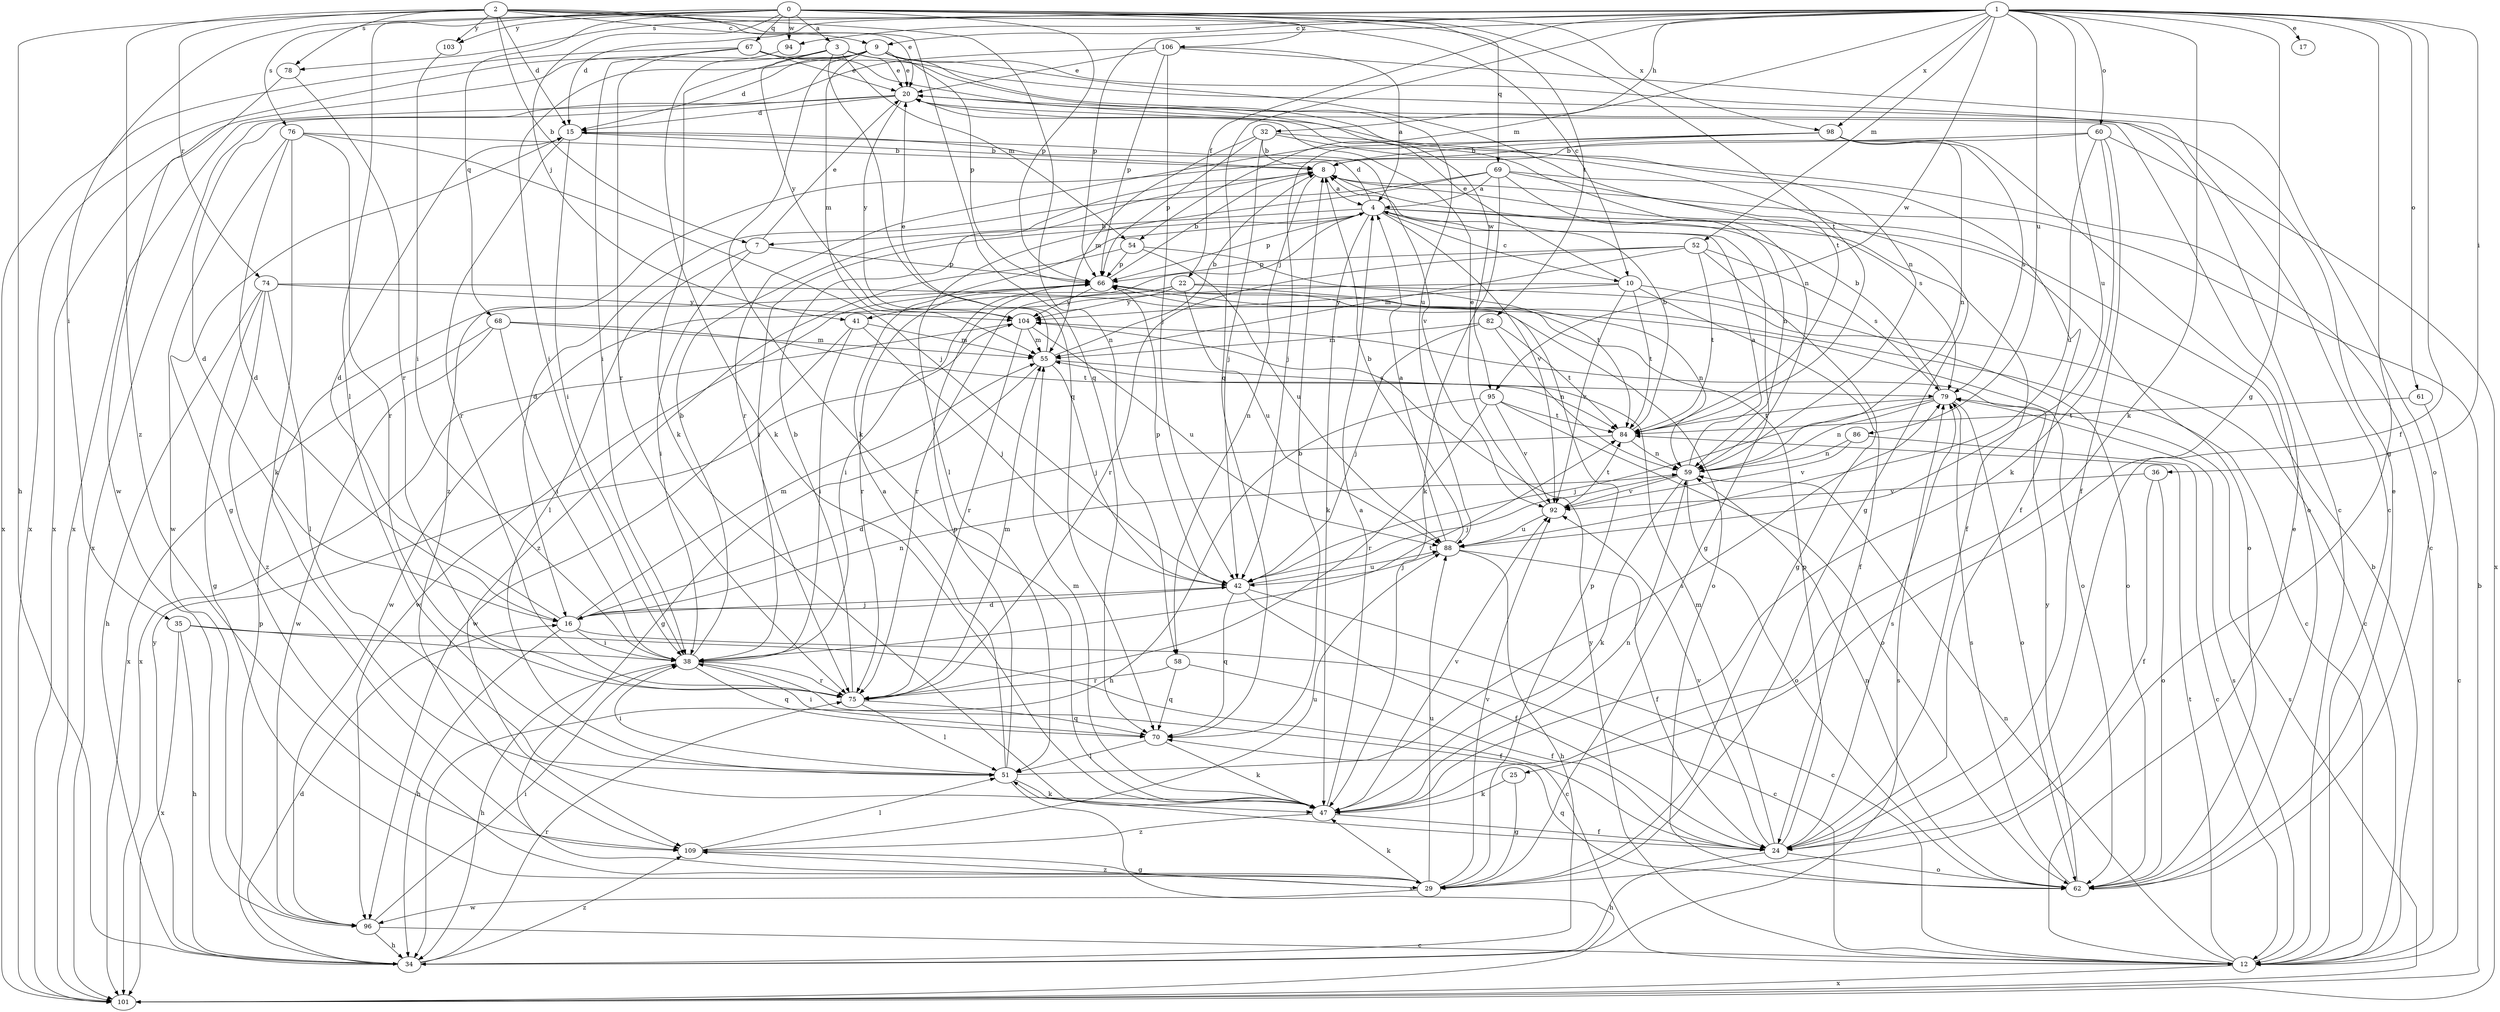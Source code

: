 strict digraph  {
0;
1;
2;
3;
4;
7;
8;
9;
10;
12;
15;
16;
17;
20;
22;
24;
25;
29;
32;
34;
35;
36;
38;
41;
42;
47;
51;
52;
54;
55;
58;
59;
60;
61;
62;
66;
67;
68;
69;
70;
74;
75;
76;
78;
79;
82;
84;
86;
88;
92;
94;
95;
96;
98;
101;
103;
104;
106;
109;
0 -> 3  [label=a];
0 -> 35  [label=i];
0 -> 41  [label=j];
0 -> 51  [label=l];
0 -> 66  [label=p];
0 -> 67  [label=q];
0 -> 68  [label=q];
0 -> 69  [label=q];
0 -> 76  [label=s];
0 -> 82  [label=t];
0 -> 84  [label=t];
0 -> 94  [label=w];
0 -> 98  [label=x];
0 -> 103  [label=y];
0 -> 106  [label=z];
1 -> 9  [label=c];
1 -> 15  [label=d];
1 -> 17  [label=e];
1 -> 22  [label=f];
1 -> 24  [label=f];
1 -> 25  [label=g];
1 -> 29  [label=g];
1 -> 32  [label=h];
1 -> 36  [label=i];
1 -> 47  [label=k];
1 -> 52  [label=m];
1 -> 54  [label=m];
1 -> 60  [label=o];
1 -> 61  [label=o];
1 -> 66  [label=p];
1 -> 70  [label=q];
1 -> 78  [label=s];
1 -> 86  [label=u];
1 -> 88  [label=u];
1 -> 94  [label=w];
1 -> 95  [label=w];
1 -> 98  [label=x];
2 -> 7  [label=b];
2 -> 9  [label=c];
2 -> 10  [label=c];
2 -> 15  [label=d];
2 -> 20  [label=e];
2 -> 34  [label=h];
2 -> 58  [label=n];
2 -> 70  [label=q];
2 -> 74  [label=r];
2 -> 78  [label=s];
2 -> 103  [label=y];
2 -> 109  [label=z];
3 -> 20  [label=e];
3 -> 47  [label=k];
3 -> 54  [label=m];
3 -> 70  [label=q];
3 -> 95  [label=w];
3 -> 101  [label=x];
3 -> 104  [label=y];
4 -> 7  [label=b];
4 -> 10  [label=c];
4 -> 15  [label=d];
4 -> 24  [label=f];
4 -> 29  [label=g];
4 -> 38  [label=i];
4 -> 41  [label=j];
4 -> 47  [label=k];
4 -> 62  [label=o];
4 -> 66  [label=p];
4 -> 92  [label=v];
7 -> 20  [label=e];
7 -> 38  [label=i];
7 -> 51  [label=l];
7 -> 66  [label=p];
8 -> 4  [label=a];
8 -> 58  [label=n];
9 -> 12  [label=c];
9 -> 15  [label=d];
9 -> 20  [label=e];
9 -> 38  [label=i];
9 -> 47  [label=k];
9 -> 55  [label=m];
9 -> 66  [label=p];
9 -> 84  [label=t];
9 -> 88  [label=u];
9 -> 101  [label=x];
10 -> 20  [label=e];
10 -> 24  [label=f];
10 -> 62  [label=o];
10 -> 84  [label=t];
10 -> 92  [label=v];
10 -> 96  [label=w];
10 -> 104  [label=y];
12 -> 8  [label=b];
12 -> 20  [label=e];
12 -> 59  [label=n];
12 -> 79  [label=s];
12 -> 84  [label=t];
12 -> 101  [label=x];
12 -> 104  [label=y];
15 -> 8  [label=b];
15 -> 29  [label=g];
15 -> 38  [label=i];
15 -> 75  [label=r];
15 -> 92  [label=v];
16 -> 12  [label=c];
16 -> 15  [label=d];
16 -> 34  [label=h];
16 -> 38  [label=i];
16 -> 42  [label=j];
16 -> 55  [label=m];
16 -> 59  [label=n];
20 -> 15  [label=d];
20 -> 16  [label=d];
20 -> 59  [label=n];
20 -> 101  [label=x];
20 -> 104  [label=y];
22 -> 12  [label=c];
22 -> 38  [label=i];
22 -> 59  [label=n];
22 -> 75  [label=r];
22 -> 88  [label=u];
22 -> 104  [label=y];
24 -> 34  [label=h];
24 -> 51  [label=l];
24 -> 55  [label=m];
24 -> 62  [label=o];
24 -> 66  [label=p];
24 -> 79  [label=s];
24 -> 92  [label=v];
25 -> 29  [label=g];
25 -> 47  [label=k];
29 -> 47  [label=k];
29 -> 66  [label=p];
29 -> 88  [label=u];
29 -> 92  [label=v];
29 -> 96  [label=w];
29 -> 109  [label=z];
32 -> 8  [label=b];
32 -> 12  [label=c];
32 -> 29  [label=g];
32 -> 42  [label=j];
32 -> 55  [label=m];
32 -> 66  [label=p];
34 -> 16  [label=d];
34 -> 66  [label=p];
34 -> 75  [label=r];
34 -> 79  [label=s];
34 -> 104  [label=y];
34 -> 109  [label=z];
35 -> 12  [label=c];
35 -> 34  [label=h];
35 -> 38  [label=i];
35 -> 101  [label=x];
36 -> 24  [label=f];
36 -> 62  [label=o];
36 -> 92  [label=v];
38 -> 8  [label=b];
38 -> 24  [label=f];
38 -> 34  [label=h];
38 -> 70  [label=q];
38 -> 75  [label=r];
38 -> 84  [label=t];
41 -> 38  [label=i];
41 -> 42  [label=j];
41 -> 55  [label=m];
41 -> 96  [label=w];
42 -> 12  [label=c];
42 -> 16  [label=d];
42 -> 24  [label=f];
42 -> 66  [label=p];
42 -> 70  [label=q];
42 -> 88  [label=u];
47 -> 4  [label=a];
47 -> 24  [label=f];
47 -> 55  [label=m];
47 -> 59  [label=n];
47 -> 92  [label=v];
47 -> 109  [label=z];
51 -> 4  [label=a];
51 -> 38  [label=i];
51 -> 47  [label=k];
51 -> 66  [label=p];
51 -> 79  [label=s];
51 -> 101  [label=x];
52 -> 29  [label=g];
52 -> 55  [label=m];
52 -> 66  [label=p];
52 -> 75  [label=r];
52 -> 79  [label=s];
52 -> 84  [label=t];
54 -> 66  [label=p];
54 -> 84  [label=t];
54 -> 88  [label=u];
54 -> 109  [label=z];
55 -> 8  [label=b];
55 -> 20  [label=e];
55 -> 29  [label=g];
55 -> 42  [label=j];
55 -> 79  [label=s];
58 -> 24  [label=f];
58 -> 70  [label=q];
58 -> 75  [label=r];
59 -> 4  [label=a];
59 -> 42  [label=j];
59 -> 47  [label=k];
59 -> 62  [label=o];
59 -> 92  [label=v];
60 -> 8  [label=b];
60 -> 24  [label=f];
60 -> 47  [label=k];
60 -> 88  [label=u];
60 -> 101  [label=x];
60 -> 109  [label=z];
61 -> 12  [label=c];
61 -> 84  [label=t];
62 -> 20  [label=e];
62 -> 59  [label=n];
62 -> 70  [label=q];
62 -> 79  [label=s];
62 -> 104  [label=y];
66 -> 8  [label=b];
66 -> 12  [label=c];
66 -> 62  [label=o];
66 -> 75  [label=r];
66 -> 96  [label=w];
66 -> 104  [label=y];
67 -> 12  [label=c];
67 -> 20  [label=e];
67 -> 38  [label=i];
67 -> 59  [label=n];
67 -> 75  [label=r];
67 -> 101  [label=x];
68 -> 38  [label=i];
68 -> 55  [label=m];
68 -> 84  [label=t];
68 -> 96  [label=w];
68 -> 101  [label=x];
69 -> 4  [label=a];
69 -> 16  [label=d];
69 -> 24  [label=f];
69 -> 47  [label=k];
69 -> 51  [label=l];
69 -> 59  [label=n];
69 -> 79  [label=s];
70 -> 8  [label=b];
70 -> 38  [label=i];
70 -> 47  [label=k];
70 -> 51  [label=l];
74 -> 29  [label=g];
74 -> 34  [label=h];
74 -> 51  [label=l];
74 -> 62  [label=o];
74 -> 104  [label=y];
74 -> 109  [label=z];
75 -> 8  [label=b];
75 -> 51  [label=l];
75 -> 55  [label=m];
75 -> 70  [label=q];
76 -> 8  [label=b];
76 -> 16  [label=d];
76 -> 42  [label=j];
76 -> 47  [label=k];
76 -> 75  [label=r];
76 -> 96  [label=w];
78 -> 75  [label=r];
78 -> 96  [label=w];
79 -> 8  [label=b];
79 -> 42  [label=j];
79 -> 59  [label=n];
79 -> 62  [label=o];
79 -> 84  [label=t];
82 -> 42  [label=j];
82 -> 55  [label=m];
82 -> 59  [label=n];
82 -> 84  [label=t];
84 -> 8  [label=b];
84 -> 16  [label=d];
84 -> 59  [label=n];
86 -> 12  [label=c];
86 -> 59  [label=n];
86 -> 92  [label=v];
88 -> 4  [label=a];
88 -> 8  [label=b];
88 -> 24  [label=f];
88 -> 34  [label=h];
88 -> 42  [label=j];
92 -> 20  [label=e];
92 -> 84  [label=t];
92 -> 88  [label=u];
94 -> 47  [label=k];
95 -> 34  [label=h];
95 -> 62  [label=o];
95 -> 75  [label=r];
95 -> 84  [label=t];
95 -> 92  [label=v];
96 -> 12  [label=c];
96 -> 34  [label=h];
96 -> 38  [label=i];
98 -> 8  [label=b];
98 -> 42  [label=j];
98 -> 59  [label=n];
98 -> 62  [label=o];
98 -> 75  [label=r];
98 -> 79  [label=s];
101 -> 8  [label=b];
101 -> 79  [label=s];
103 -> 38  [label=i];
104 -> 55  [label=m];
104 -> 75  [label=r];
104 -> 88  [label=u];
104 -> 101  [label=x];
106 -> 4  [label=a];
106 -> 20  [label=e];
106 -> 42  [label=j];
106 -> 62  [label=o];
106 -> 66  [label=p];
106 -> 101  [label=x];
109 -> 29  [label=g];
109 -> 51  [label=l];
109 -> 88  [label=u];
}

